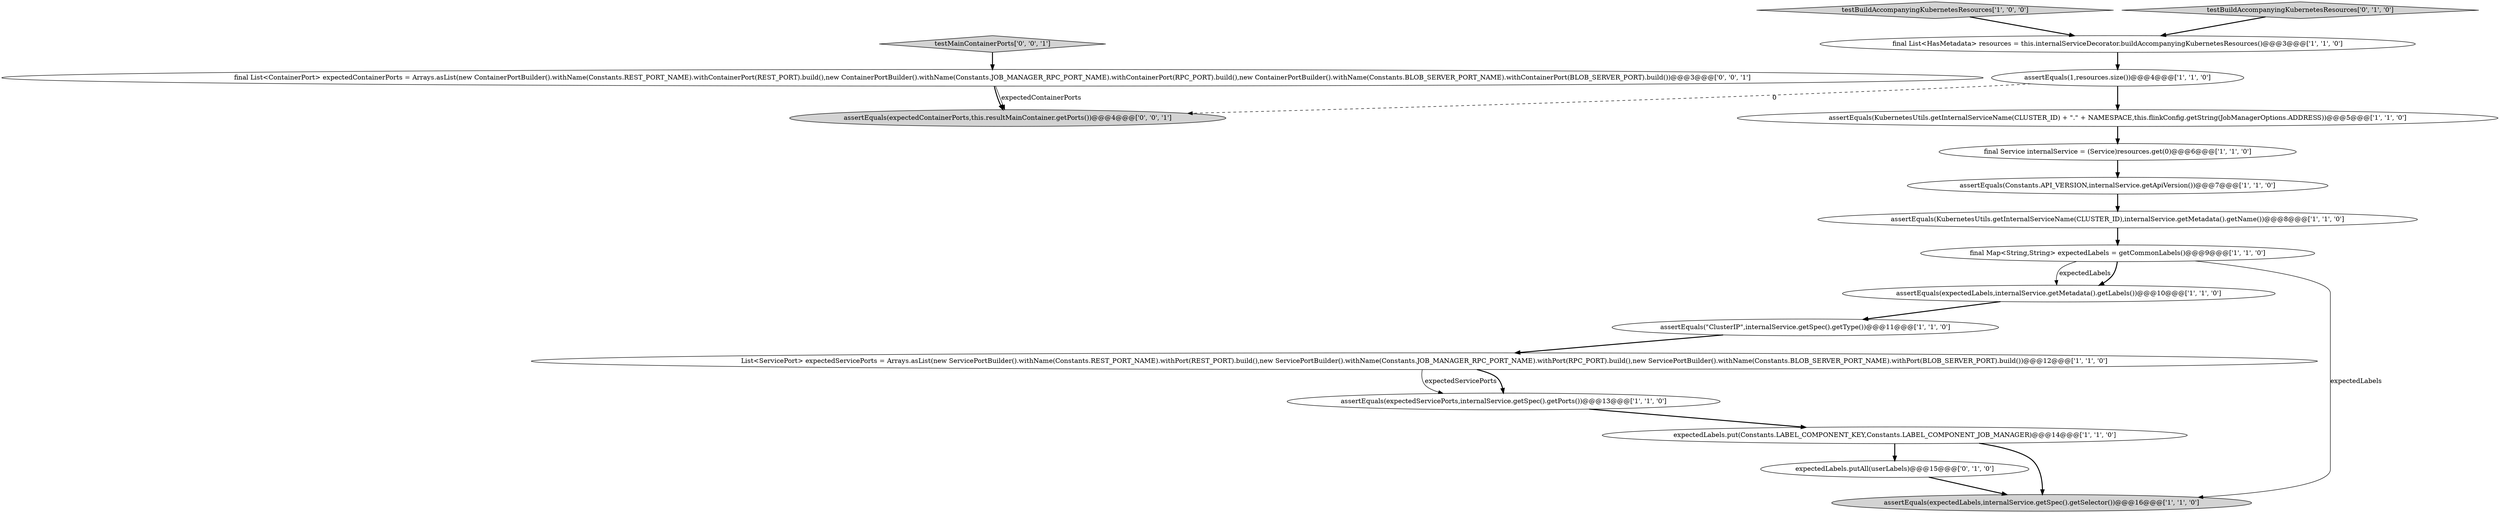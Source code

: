 digraph {
9 [style = filled, label = "List<ServicePort> expectedServicePorts = Arrays.asList(new ServicePortBuilder().withName(Constants.REST_PORT_NAME).withPort(REST_PORT).build(),new ServicePortBuilder().withName(Constants.JOB_MANAGER_RPC_PORT_NAME).withPort(RPC_PORT).build(),new ServicePortBuilder().withName(Constants.BLOB_SERVER_PORT_NAME).withPort(BLOB_SERVER_PORT).build())@@@12@@@['1', '1', '0']", fillcolor = white, shape = ellipse image = "AAA0AAABBB1BBB"];
12 [style = filled, label = "expectedLabels.put(Constants.LABEL_COMPONENT_KEY,Constants.LABEL_COMPONENT_JOB_MANAGER)@@@14@@@['1', '1', '0']", fillcolor = white, shape = ellipse image = "AAA0AAABBB1BBB"];
4 [style = filled, label = "assertEquals(expectedLabels,internalService.getMetadata().getLabels())@@@10@@@['1', '1', '0']", fillcolor = white, shape = ellipse image = "AAA0AAABBB1BBB"];
7 [style = filled, label = "final Service internalService = (Service)resources.get(0)@@@6@@@['1', '1', '0']", fillcolor = white, shape = ellipse image = "AAA0AAABBB1BBB"];
5 [style = filled, label = "assertEquals(KubernetesUtils.getInternalServiceName(CLUSTER_ID),internalService.getMetadata().getName())@@@8@@@['1', '1', '0']", fillcolor = white, shape = ellipse image = "AAA0AAABBB1BBB"];
13 [style = filled, label = "assertEquals(KubernetesUtils.getInternalServiceName(CLUSTER_ID) + \".\" + NAMESPACE,this.flinkConfig.getString(JobManagerOptions.ADDRESS))@@@5@@@['1', '1', '0']", fillcolor = white, shape = ellipse image = "AAA0AAABBB1BBB"];
0 [style = filled, label = "final List<HasMetadata> resources = this.internalServiceDecorator.buildAccompanyingKubernetesResources()@@@3@@@['1', '1', '0']", fillcolor = white, shape = ellipse image = "AAA0AAABBB1BBB"];
18 [style = filled, label = "assertEquals(expectedContainerPorts,this.resultMainContainer.getPorts())@@@4@@@['0', '0', '1']", fillcolor = lightgray, shape = ellipse image = "AAA0AAABBB3BBB"];
17 [style = filled, label = "testMainContainerPorts['0', '0', '1']", fillcolor = lightgray, shape = diamond image = "AAA0AAABBB3BBB"];
14 [style = filled, label = "expectedLabels.putAll(userLabels)@@@15@@@['0', '1', '0']", fillcolor = white, shape = ellipse image = "AAA1AAABBB2BBB"];
8 [style = filled, label = "assertEquals(Constants.API_VERSION,internalService.getApiVersion())@@@7@@@['1', '1', '0']", fillcolor = white, shape = ellipse image = "AAA0AAABBB1BBB"];
16 [style = filled, label = "final List<ContainerPort> expectedContainerPorts = Arrays.asList(new ContainerPortBuilder().withName(Constants.REST_PORT_NAME).withContainerPort(REST_PORT).build(),new ContainerPortBuilder().withName(Constants.JOB_MANAGER_RPC_PORT_NAME).withContainerPort(RPC_PORT).build(),new ContainerPortBuilder().withName(Constants.BLOB_SERVER_PORT_NAME).withContainerPort(BLOB_SERVER_PORT).build())@@@3@@@['0', '0', '1']", fillcolor = white, shape = ellipse image = "AAA0AAABBB3BBB"];
1 [style = filled, label = "assertEquals(1,resources.size())@@@4@@@['1', '1', '0']", fillcolor = white, shape = ellipse image = "AAA0AAABBB1BBB"];
10 [style = filled, label = "testBuildAccompanyingKubernetesResources['1', '0', '0']", fillcolor = lightgray, shape = diamond image = "AAA0AAABBB1BBB"];
15 [style = filled, label = "testBuildAccompanyingKubernetesResources['0', '1', '0']", fillcolor = lightgray, shape = diamond image = "AAA0AAABBB2BBB"];
11 [style = filled, label = "assertEquals(\"ClusterIP\",internalService.getSpec().getType())@@@11@@@['1', '1', '0']", fillcolor = white, shape = ellipse image = "AAA0AAABBB1BBB"];
3 [style = filled, label = "final Map<String,String> expectedLabels = getCommonLabels()@@@9@@@['1', '1', '0']", fillcolor = white, shape = ellipse image = "AAA0AAABBB1BBB"];
2 [style = filled, label = "assertEquals(expectedLabels,internalService.getSpec().getSelector())@@@16@@@['1', '1', '0']", fillcolor = lightgray, shape = ellipse image = "AAA0AAABBB1BBB"];
6 [style = filled, label = "assertEquals(expectedServicePorts,internalService.getSpec().getPorts())@@@13@@@['1', '1', '0']", fillcolor = white, shape = ellipse image = "AAA0AAABBB1BBB"];
1->18 [style = dashed, label="0"];
7->8 [style = bold, label=""];
13->7 [style = bold, label=""];
8->5 [style = bold, label=""];
3->2 [style = solid, label="expectedLabels"];
16->18 [style = bold, label=""];
12->14 [style = bold, label=""];
12->2 [style = bold, label=""];
4->11 [style = bold, label=""];
11->9 [style = bold, label=""];
9->6 [style = solid, label="expectedServicePorts"];
3->4 [style = solid, label="expectedLabels"];
0->1 [style = bold, label=""];
9->6 [style = bold, label=""];
16->18 [style = solid, label="expectedContainerPorts"];
15->0 [style = bold, label=""];
6->12 [style = bold, label=""];
14->2 [style = bold, label=""];
5->3 [style = bold, label=""];
17->16 [style = bold, label=""];
3->4 [style = bold, label=""];
10->0 [style = bold, label=""];
1->13 [style = bold, label=""];
}
